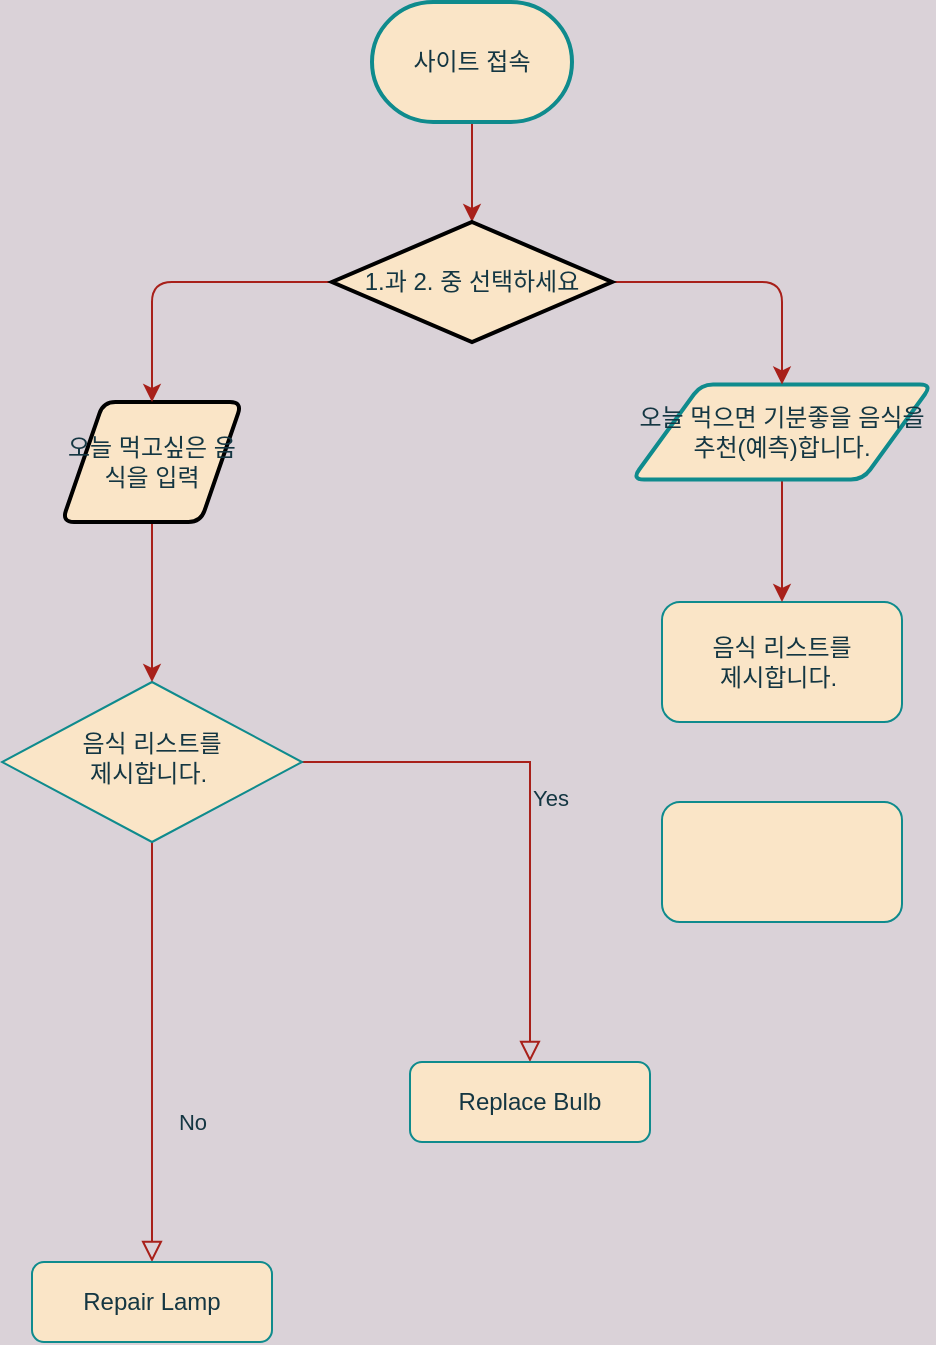 <mxfile version="14.4.2" type="github">
  <diagram id="C5RBs43oDa-KdzZeNtuy" name="Page-1">
    <mxGraphModel dx="702" dy="1925" grid="1" gridSize="10" guides="1" tooltips="1" connect="1" arrows="1" fold="1" page="1" pageScale="1" pageWidth="827" pageHeight="1169" background="#DAD2D8" math="0" shadow="0">
      <root>
        <mxCell id="WIyWlLk6GJQsqaUBKTNV-0" />
        <mxCell id="WIyWlLk6GJQsqaUBKTNV-1" parent="WIyWlLk6GJQsqaUBKTNV-0" />
        <mxCell id="WIyWlLk6GJQsqaUBKTNV-8" value="No" style="rounded=0;html=1;jettySize=auto;orthogonalLoop=1;fontSize=11;endArrow=block;endFill=0;endSize=8;strokeWidth=1;shadow=0;labelBackgroundColor=none;edgeStyle=orthogonalEdgeStyle;strokeColor=#A8201A;fontColor=#143642;" parent="WIyWlLk6GJQsqaUBKTNV-1" source="WIyWlLk6GJQsqaUBKTNV-10" target="WIyWlLk6GJQsqaUBKTNV-11" edge="1">
          <mxGeometry x="0.333" y="20" relative="1" as="geometry">
            <mxPoint as="offset" />
          </mxGeometry>
        </mxCell>
        <mxCell id="WIyWlLk6GJQsqaUBKTNV-9" value="Yes" style="edgeStyle=orthogonalEdgeStyle;rounded=0;html=1;jettySize=auto;orthogonalLoop=1;fontSize=11;endArrow=block;endFill=0;endSize=8;strokeWidth=1;shadow=0;labelBackgroundColor=none;strokeColor=#A8201A;fontColor=#143642;" parent="WIyWlLk6GJQsqaUBKTNV-1" source="WIyWlLk6GJQsqaUBKTNV-10" target="WIyWlLk6GJQsqaUBKTNV-12" edge="1">
          <mxGeometry y="10" relative="1" as="geometry">
            <mxPoint as="offset" />
          </mxGeometry>
        </mxCell>
        <mxCell id="WIyWlLk6GJQsqaUBKTNV-10" value="음식 리스트를&lt;br&gt;제시합니다.&amp;nbsp;" style="rhombus;whiteSpace=wrap;html=1;shadow=0;fontFamily=Helvetica;fontSize=12;align=center;strokeWidth=1;spacing=6;spacingTop=-4;fillColor=#FAE5C7;strokeColor=#0F8B8D;fontColor=#143642;" parent="WIyWlLk6GJQsqaUBKTNV-1" vertex="1">
          <mxGeometry x="150" y="340" width="150" height="80" as="geometry" />
        </mxCell>
        <mxCell id="WIyWlLk6GJQsqaUBKTNV-11" value="Repair Lamp" style="rounded=1;whiteSpace=wrap;html=1;fontSize=12;glass=0;strokeWidth=1;shadow=0;fillColor=#FAE5C7;strokeColor=#0F8B8D;fontColor=#143642;" parent="WIyWlLk6GJQsqaUBKTNV-1" vertex="1">
          <mxGeometry x="165" y="630" width="120" height="40" as="geometry" />
        </mxCell>
        <mxCell id="WIyWlLk6GJQsqaUBKTNV-12" value="Replace Bulb" style="rounded=1;whiteSpace=wrap;html=1;fontSize=12;glass=0;strokeWidth=1;shadow=0;fillColor=#FAE5C7;strokeColor=#0F8B8D;fontColor=#143642;" parent="WIyWlLk6GJQsqaUBKTNV-1" vertex="1">
          <mxGeometry x="354" y="530" width="120" height="40" as="geometry" />
        </mxCell>
        <mxCell id="ZX0ICCoZ-Nn2GATWxBDO-3" value="&lt;span&gt;음식 리스트를&lt;/span&gt;&lt;br&gt;&lt;span&gt;제시합니다.&amp;nbsp;&lt;/span&gt;" style="rounded=1;whiteSpace=wrap;html=1;fillColor=#FAE5C7;strokeColor=#0F8B8D;fontColor=#143642;" vertex="1" parent="WIyWlLk6GJQsqaUBKTNV-1">
          <mxGeometry x="480" y="300" width="120" height="60" as="geometry" />
        </mxCell>
        <mxCell id="ZX0ICCoZ-Nn2GATWxBDO-4" value="" style="rounded=1;whiteSpace=wrap;html=1;fillColor=#FAE5C7;strokeColor=#0F8B8D;fontColor=#143642;" vertex="1" parent="WIyWlLk6GJQsqaUBKTNV-1">
          <mxGeometry x="480" y="400" width="120" height="60" as="geometry" />
        </mxCell>
        <mxCell id="ZX0ICCoZ-Nn2GATWxBDO-7" value="" style="edgeStyle=orthogonalEdgeStyle;curved=0;rounded=1;sketch=0;orthogonalLoop=1;jettySize=auto;html=1;strokeColor=#A8201A;fillColor=#FAE5C7;fontColor=#143642;labelBackgroundColor=#DAD2D8;" edge="1" parent="WIyWlLk6GJQsqaUBKTNV-1" source="ZX0ICCoZ-Nn2GATWxBDO-5" target="ZX0ICCoZ-Nn2GATWxBDO-3">
          <mxGeometry relative="1" as="geometry" />
        </mxCell>
        <mxCell id="ZX0ICCoZ-Nn2GATWxBDO-5" value="&lt;span&gt;오늘 먹으면 기분좋을 음식을 추천(예측)합니다.&lt;/span&gt;" style="shape=parallelogram;html=1;strokeWidth=2;perimeter=parallelogramPerimeter;whiteSpace=wrap;rounded=1;arcSize=12;size=0.23;sketch=0;fillColor=#FAE5C7;fontColor=#143642;strokeColor=#0F8B8D;" vertex="1" parent="WIyWlLk6GJQsqaUBKTNV-1">
          <mxGeometry x="465" y="191.25" width="150" height="47.5" as="geometry" />
        </mxCell>
        <mxCell id="ZX0ICCoZ-Nn2GATWxBDO-11" value="" style="edgeStyle=orthogonalEdgeStyle;curved=0;rounded=1;sketch=0;orthogonalLoop=1;jettySize=auto;html=1;strokeColor=#A8201A;fillColor=#FAE5C7;fontColor=#143642;" edge="1" parent="WIyWlLk6GJQsqaUBKTNV-1" source="ZX0ICCoZ-Nn2GATWxBDO-8" target="ZX0ICCoZ-Nn2GATWxBDO-10">
          <mxGeometry relative="1" as="geometry" />
        </mxCell>
        <mxCell id="ZX0ICCoZ-Nn2GATWxBDO-8" value="사이트 접속" style="strokeWidth=2;html=1;shape=mxgraph.flowchart.terminator;whiteSpace=wrap;rounded=0;sketch=0;fillColor=#FAE5C7;fontColor=#143642;strokeColor=#0F8B8D;" vertex="1" parent="WIyWlLk6GJQsqaUBKTNV-1">
          <mxGeometry x="335" width="100" height="60" as="geometry" />
        </mxCell>
        <mxCell id="ZX0ICCoZ-Nn2GATWxBDO-18" value="" style="edgeStyle=orthogonalEdgeStyle;curved=0;rounded=1;sketch=0;orthogonalLoop=1;jettySize=auto;html=1;strokeColor=#A8201A;fillColor=#FAE5C7;fontColor=#143642;" edge="1" parent="WIyWlLk6GJQsqaUBKTNV-1" source="ZX0ICCoZ-Nn2GATWxBDO-9" target="WIyWlLk6GJQsqaUBKTNV-10">
          <mxGeometry relative="1" as="geometry" />
        </mxCell>
        <mxCell id="ZX0ICCoZ-Nn2GATWxBDO-9" value="오늘 먹고싶은 음식을 입력" style="shape=parallelogram;html=1;strokeWidth=2;perimeter=parallelogramPerimeter;whiteSpace=wrap;rounded=1;arcSize=12;size=0.23;sketch=0;fillColor=#FAE5C7;fontColor=#143642;" vertex="1" parent="WIyWlLk6GJQsqaUBKTNV-1">
          <mxGeometry x="180" y="200" width="90" height="60" as="geometry" />
        </mxCell>
        <mxCell id="ZX0ICCoZ-Nn2GATWxBDO-14" style="edgeStyle=orthogonalEdgeStyle;curved=0;rounded=1;sketch=0;orthogonalLoop=1;jettySize=auto;html=1;exitX=0;exitY=0.5;exitDx=0;exitDy=0;exitPerimeter=0;strokeColor=#A8201A;fillColor=#FAE5C7;fontColor=#143642;" edge="1" parent="WIyWlLk6GJQsqaUBKTNV-1" source="ZX0ICCoZ-Nn2GATWxBDO-10" target="ZX0ICCoZ-Nn2GATWxBDO-9">
          <mxGeometry relative="1" as="geometry" />
        </mxCell>
        <mxCell id="ZX0ICCoZ-Nn2GATWxBDO-16" style="edgeStyle=orthogonalEdgeStyle;curved=0;rounded=1;sketch=0;orthogonalLoop=1;jettySize=auto;html=1;exitX=1;exitY=0.5;exitDx=0;exitDy=0;exitPerimeter=0;strokeColor=#A8201A;fillColor=#FAE5C7;fontColor=#143642;" edge="1" parent="WIyWlLk6GJQsqaUBKTNV-1" source="ZX0ICCoZ-Nn2GATWxBDO-10" target="ZX0ICCoZ-Nn2GATWxBDO-5">
          <mxGeometry relative="1" as="geometry" />
        </mxCell>
        <mxCell id="ZX0ICCoZ-Nn2GATWxBDO-10" value="1.과 2. 중 선택하세요" style="strokeWidth=2;html=1;shape=mxgraph.flowchart.decision;whiteSpace=wrap;rounded=0;sketch=0;fillColor=#FAE5C7;fontColor=#143642;" vertex="1" parent="WIyWlLk6GJQsqaUBKTNV-1">
          <mxGeometry x="315" y="110" width="140" height="60" as="geometry" />
        </mxCell>
      </root>
    </mxGraphModel>
  </diagram>
</mxfile>
